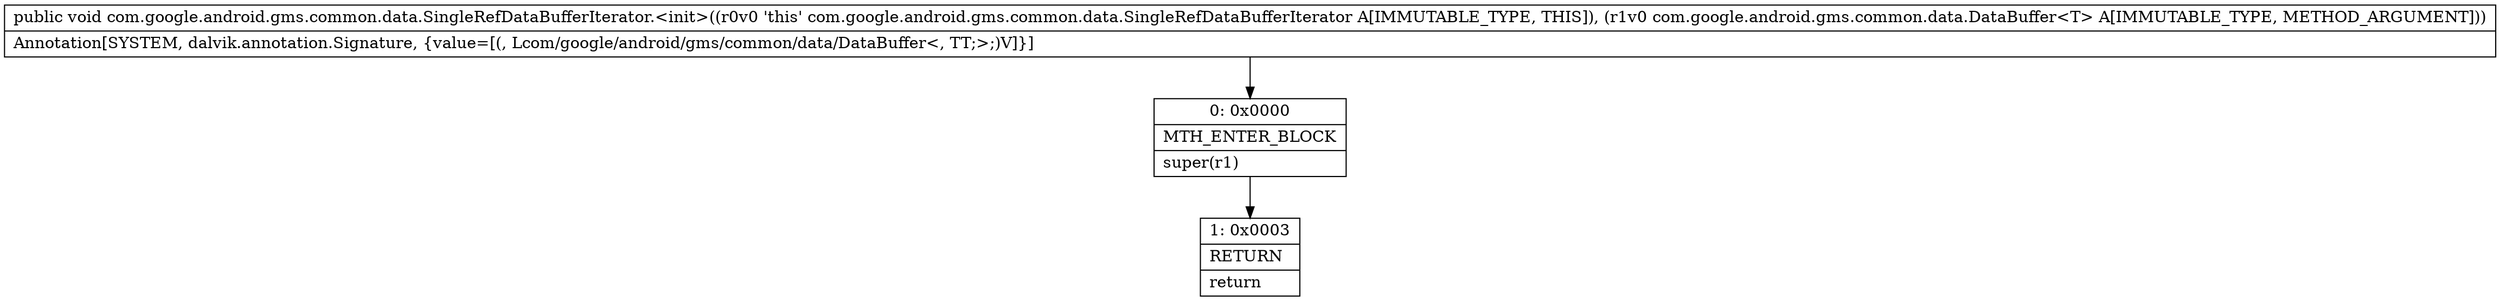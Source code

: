 digraph "CFG forcom.google.android.gms.common.data.SingleRefDataBufferIterator.\<init\>(Lcom\/google\/android\/gms\/common\/data\/DataBuffer;)V" {
Node_0 [shape=record,label="{0\:\ 0x0000|MTH_ENTER_BLOCK\l|super(r1)\l}"];
Node_1 [shape=record,label="{1\:\ 0x0003|RETURN\l|return\l}"];
MethodNode[shape=record,label="{public void com.google.android.gms.common.data.SingleRefDataBufferIterator.\<init\>((r0v0 'this' com.google.android.gms.common.data.SingleRefDataBufferIterator A[IMMUTABLE_TYPE, THIS]), (r1v0 com.google.android.gms.common.data.DataBuffer\<T\> A[IMMUTABLE_TYPE, METHOD_ARGUMENT]))  | Annotation[SYSTEM, dalvik.annotation.Signature, \{value=[(, Lcom\/google\/android\/gms\/common\/data\/DataBuffer\<, TT;\>;)V]\}]\l}"];
MethodNode -> Node_0;
Node_0 -> Node_1;
}

